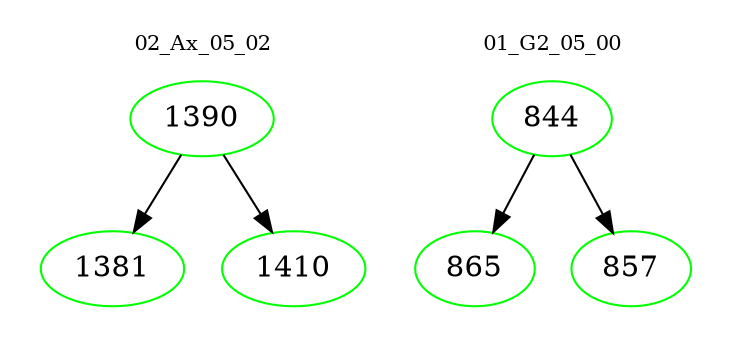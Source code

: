digraph{
subgraph cluster_0 {
color = white
label = "02_Ax_05_02";
fontsize=10;
T0_1390 [label="1390", color="green"]
T0_1390 -> T0_1381 [color="black"]
T0_1381 [label="1381", color="green"]
T0_1390 -> T0_1410 [color="black"]
T0_1410 [label="1410", color="green"]
}
subgraph cluster_1 {
color = white
label = "01_G2_05_00";
fontsize=10;
T1_844 [label="844", color="green"]
T1_844 -> T1_865 [color="black"]
T1_865 [label="865", color="green"]
T1_844 -> T1_857 [color="black"]
T1_857 [label="857", color="green"]
}
}
